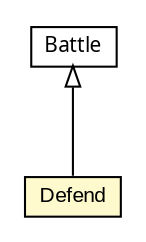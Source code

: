 #!/usr/local/bin/dot
#
# Class diagram 
# Generated by UMLGraph version 5.1 (http://www.umlgraph.org/)
#

digraph G {
	edge [fontname="arial",fontsize=10,labelfontname="arial",labelfontsize=10];
	node [fontname="arial",fontsize=10,shape=plaintext];
	nodesep=0.25;
	ranksep=0.5;
	// RiskGame.Defend
	c148 [label=<<table title="RiskGame.Defend" border="0" cellborder="1" cellspacing="0" cellpadding="2" port="p" bgcolor="lemonChiffon" href="./Defend.html">
		<tr><td><table border="0" cellspacing="0" cellpadding="1">
<tr><td align="center" balign="center"> Defend </td></tr>
		</table></td></tr>
		</table>>, fontname="arial", fontcolor="black", fontsize=10.0];
	// RiskGame.Battle
	c151 [label=<<table title="RiskGame.Battle" border="0" cellborder="1" cellspacing="0" cellpadding="2" port="p" href="./Battle.html">
		<tr><td><table border="0" cellspacing="0" cellpadding="1">
<tr><td align="center" balign="center"><font face="ariali"> Battle </font></td></tr>
		</table></td></tr>
		</table>>, fontname="arial", fontcolor="black", fontsize=10.0];
	//RiskGame.Defend extends RiskGame.Battle
	c151:p -> c148:p [dir=back,arrowtail=empty];
}

